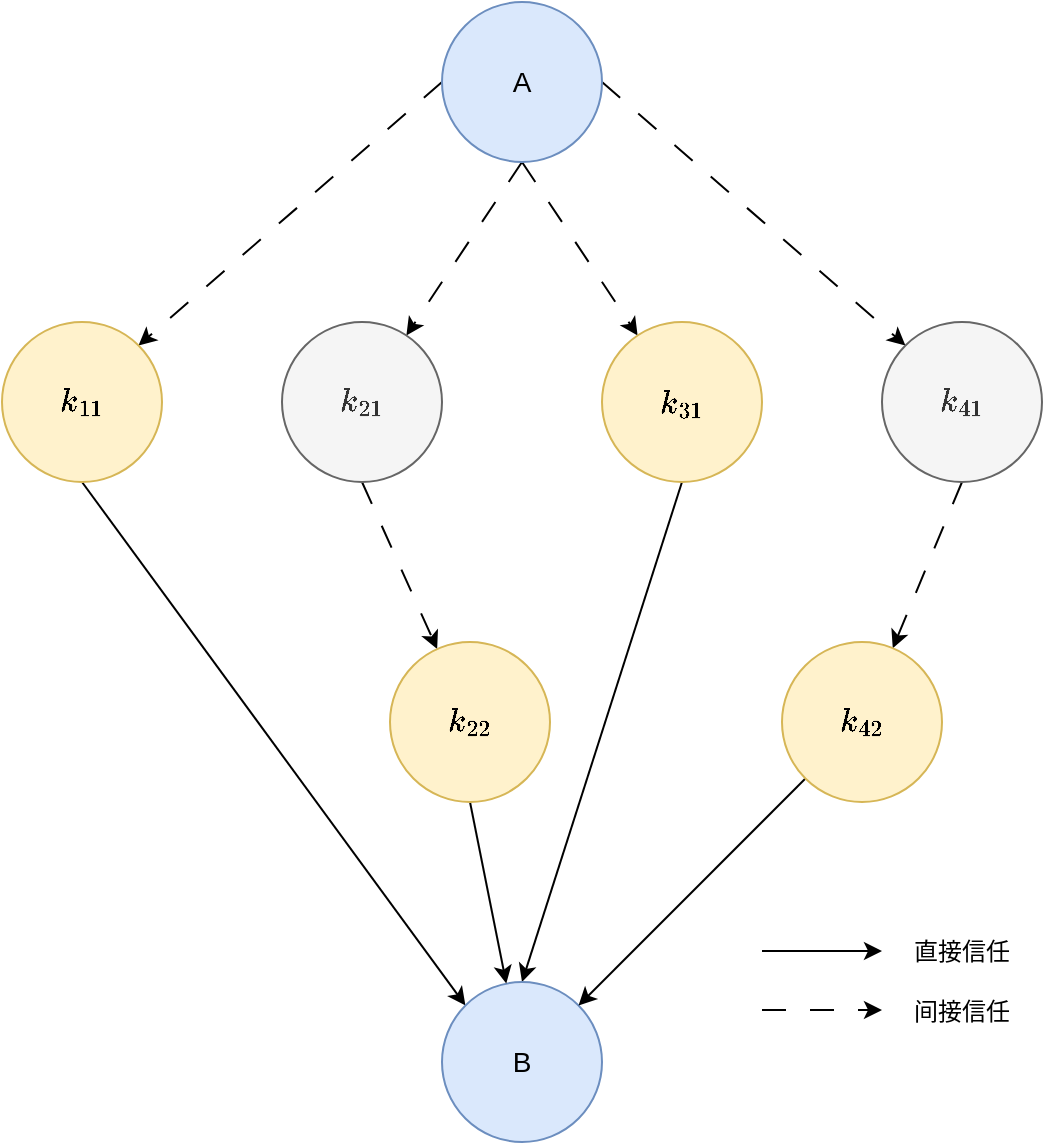 <mxfile version="21.1.2" type="github">
  <diagram name="第 1 页" id="Qb4k8GEXQSuuynJWTsJw">
    <mxGraphModel dx="1434" dy="788" grid="1" gridSize="10" guides="1" tooltips="1" connect="1" arrows="1" fold="1" page="1" pageScale="1" pageWidth="827" pageHeight="1169" math="1" shadow="0">
      <root>
        <mxCell id="0" />
        <mxCell id="1" parent="0" />
        <mxCell id="cO3do4uqvuR1OUD0Ebkf-10" style="rounded=0;orthogonalLoop=1;jettySize=auto;html=1;exitX=0;exitY=0.5;exitDx=0;exitDy=0;entryX=1;entryY=0;entryDx=0;entryDy=0;dashed=1;dashPattern=12 12;" parent="1" source="cO3do4uqvuR1OUD0Ebkf-1" target="cO3do4uqvuR1OUD0Ebkf-2" edge="1">
          <mxGeometry relative="1" as="geometry" />
        </mxCell>
        <mxCell id="cO3do4uqvuR1OUD0Ebkf-11" style="rounded=0;orthogonalLoop=1;jettySize=auto;html=1;exitX=0.5;exitY=1;exitDx=0;exitDy=0;dashed=1;dashPattern=12 12;" parent="1" source="cO3do4uqvuR1OUD0Ebkf-1" target="cO3do4uqvuR1OUD0Ebkf-3" edge="1">
          <mxGeometry relative="1" as="geometry" />
        </mxCell>
        <mxCell id="cO3do4uqvuR1OUD0Ebkf-12" style="rounded=0;orthogonalLoop=1;jettySize=auto;html=1;exitX=0.5;exitY=1;exitDx=0;exitDy=0;dashed=1;dashPattern=12 12;" parent="1" source="cO3do4uqvuR1OUD0Ebkf-1" target="cO3do4uqvuR1OUD0Ebkf-4" edge="1">
          <mxGeometry relative="1" as="geometry" />
        </mxCell>
        <mxCell id="cO3do4uqvuR1OUD0Ebkf-13" style="rounded=0;orthogonalLoop=1;jettySize=auto;html=1;exitX=1;exitY=0.5;exitDx=0;exitDy=0;entryX=0;entryY=0;entryDx=0;entryDy=0;dashed=1;dashPattern=12 12;" parent="1" source="cO3do4uqvuR1OUD0Ebkf-1" target="cO3do4uqvuR1OUD0Ebkf-5" edge="1">
          <mxGeometry relative="1" as="geometry" />
        </mxCell>
        <mxCell id="cO3do4uqvuR1OUD0Ebkf-1" value="&lt;font style=&quot;font-size: 14px;&quot;&gt;A&lt;/font&gt;" style="ellipse;whiteSpace=wrap;html=1;aspect=fixed;fillColor=#dae8fc;strokeColor=#6c8ebf;" parent="1" vertex="1">
          <mxGeometry x="360" y="80" width="80" height="80" as="geometry" />
        </mxCell>
        <mxCell id="cO3do4uqvuR1OUD0Ebkf-15" style="rounded=0;orthogonalLoop=1;jettySize=auto;html=1;exitX=0.5;exitY=1;exitDx=0;exitDy=0;entryX=0;entryY=0;entryDx=0;entryDy=0;" parent="1" source="cO3do4uqvuR1OUD0Ebkf-2" target="cO3do4uqvuR1OUD0Ebkf-6" edge="1">
          <mxGeometry relative="1" as="geometry" />
        </mxCell>
        <mxCell id="cO3do4uqvuR1OUD0Ebkf-2" value="&lt;font style=&quot;font-size: 14px;&quot;&gt;$$k_{11}$$&lt;/font&gt;" style="ellipse;whiteSpace=wrap;html=1;aspect=fixed;fillColor=#fff2cc;strokeColor=#d6b656;" parent="1" vertex="1">
          <mxGeometry x="140" y="240" width="80" height="80" as="geometry" />
        </mxCell>
        <mxCell id="cO3do4uqvuR1OUD0Ebkf-14" style="rounded=0;orthogonalLoop=1;jettySize=auto;html=1;exitX=0.5;exitY=1;exitDx=0;exitDy=0;dashed=1;dashPattern=12 12;" parent="1" source="cO3do4uqvuR1OUD0Ebkf-3" target="cO3do4uqvuR1OUD0Ebkf-7" edge="1">
          <mxGeometry relative="1" as="geometry" />
        </mxCell>
        <mxCell id="cO3do4uqvuR1OUD0Ebkf-3" value="&lt;font style=&quot;font-size: 14px;&quot;&gt;$$k_{21}$$&lt;/font&gt;" style="ellipse;whiteSpace=wrap;html=1;aspect=fixed;fillColor=#f5f5f5;fontColor=#333333;strokeColor=#666666;" parent="1" vertex="1">
          <mxGeometry x="280" y="240" width="80" height="80" as="geometry" />
        </mxCell>
        <mxCell id="cO3do4uqvuR1OUD0Ebkf-17" style="rounded=0;orthogonalLoop=1;jettySize=auto;html=1;exitX=0.5;exitY=1;exitDx=0;exitDy=0;entryX=0.5;entryY=0;entryDx=0;entryDy=0;" parent="1" source="cO3do4uqvuR1OUD0Ebkf-4" target="cO3do4uqvuR1OUD0Ebkf-6" edge="1">
          <mxGeometry relative="1" as="geometry" />
        </mxCell>
        <mxCell id="cO3do4uqvuR1OUD0Ebkf-4" value="&lt;font style=&quot;font-size: 14px;&quot;&gt;$$k_{31}$$&lt;/font&gt;" style="ellipse;whiteSpace=wrap;html=1;aspect=fixed;fillColor=#fff2cc;strokeColor=#d6b656;" parent="1" vertex="1">
          <mxGeometry x="440" y="240" width="80" height="80" as="geometry" />
        </mxCell>
        <mxCell id="cO3do4uqvuR1OUD0Ebkf-18" style="rounded=0;orthogonalLoop=1;jettySize=auto;html=1;exitX=0.5;exitY=1;exitDx=0;exitDy=0;dashed=1;dashPattern=12 12;" parent="1" source="cO3do4uqvuR1OUD0Ebkf-5" target="cO3do4uqvuR1OUD0Ebkf-8" edge="1">
          <mxGeometry relative="1" as="geometry" />
        </mxCell>
        <mxCell id="cO3do4uqvuR1OUD0Ebkf-5" value="&lt;font style=&quot;font-size: 14px;&quot;&gt;$$k_{41}$$&lt;/font&gt;" style="ellipse;whiteSpace=wrap;html=1;aspect=fixed;fillColor=#f5f5f5;fontColor=#333333;strokeColor=#666666;" parent="1" vertex="1">
          <mxGeometry x="580" y="240" width="80" height="80" as="geometry" />
        </mxCell>
        <mxCell id="cO3do4uqvuR1OUD0Ebkf-6" value="&lt;span style=&quot;font-size: 14px;&quot;&gt;B&lt;/span&gt;" style="ellipse;whiteSpace=wrap;html=1;aspect=fixed;fillColor=#dae8fc;strokeColor=#6c8ebf;" parent="1" vertex="1">
          <mxGeometry x="360" y="570" width="80" height="80" as="geometry" />
        </mxCell>
        <mxCell id="cO3do4uqvuR1OUD0Ebkf-16" style="rounded=0;orthogonalLoop=1;jettySize=auto;html=1;exitX=0.5;exitY=1;exitDx=0;exitDy=0;" parent="1" source="cO3do4uqvuR1OUD0Ebkf-7" target="cO3do4uqvuR1OUD0Ebkf-6" edge="1">
          <mxGeometry relative="1" as="geometry" />
        </mxCell>
        <mxCell id="cO3do4uqvuR1OUD0Ebkf-7" value="&lt;font style=&quot;font-size: 14px;&quot;&gt;$$k_{22}$$&lt;/font&gt;" style="ellipse;whiteSpace=wrap;html=1;aspect=fixed;fillColor=#fff2cc;strokeColor=#d6b656;" parent="1" vertex="1">
          <mxGeometry x="334" y="400" width="80" height="80" as="geometry" />
        </mxCell>
        <mxCell id="cO3do4uqvuR1OUD0Ebkf-19" style="rounded=0;orthogonalLoop=1;jettySize=auto;html=1;exitX=0;exitY=1;exitDx=0;exitDy=0;entryX=1;entryY=0;entryDx=0;entryDy=0;" parent="1" source="cO3do4uqvuR1OUD0Ebkf-8" target="cO3do4uqvuR1OUD0Ebkf-6" edge="1">
          <mxGeometry relative="1" as="geometry" />
        </mxCell>
        <mxCell id="cO3do4uqvuR1OUD0Ebkf-8" value="&lt;font style=&quot;font-size: 14px;&quot;&gt;$$k_{42}$$&lt;/font&gt;" style="ellipse;whiteSpace=wrap;html=1;aspect=fixed;fillColor=#fff2cc;strokeColor=#d6b656;" parent="1" vertex="1">
          <mxGeometry x="530" y="400" width="80" height="80" as="geometry" />
        </mxCell>
        <mxCell id="cO3do4uqvuR1OUD0Ebkf-20" value="" style="endArrow=classic;html=1;rounded=0;" parent="1" edge="1">
          <mxGeometry width="50" height="50" relative="1" as="geometry">
            <mxPoint x="520" y="554.5" as="sourcePoint" />
            <mxPoint x="580" y="554.5" as="targetPoint" />
          </mxGeometry>
        </mxCell>
        <mxCell id="cO3do4uqvuR1OUD0Ebkf-21" value="直接信任" style="text;html=1;strokeColor=none;fillColor=none;align=center;verticalAlign=middle;whiteSpace=wrap;rounded=0;" parent="1" vertex="1">
          <mxGeometry x="590" y="540" width="60" height="30" as="geometry" />
        </mxCell>
        <mxCell id="cO3do4uqvuR1OUD0Ebkf-22" value="" style="endArrow=classic;html=1;rounded=0;dashed=1;dashPattern=12 12;" parent="1" edge="1">
          <mxGeometry width="50" height="50" relative="1" as="geometry">
            <mxPoint x="520" y="584" as="sourcePoint" />
            <mxPoint x="580" y="584" as="targetPoint" />
          </mxGeometry>
        </mxCell>
        <mxCell id="cO3do4uqvuR1OUD0Ebkf-24" value="间接信任" style="text;html=1;strokeColor=none;fillColor=none;align=center;verticalAlign=middle;whiteSpace=wrap;rounded=0;" parent="1" vertex="1">
          <mxGeometry x="590" y="570" width="60" height="30" as="geometry" />
        </mxCell>
      </root>
    </mxGraphModel>
  </diagram>
</mxfile>
